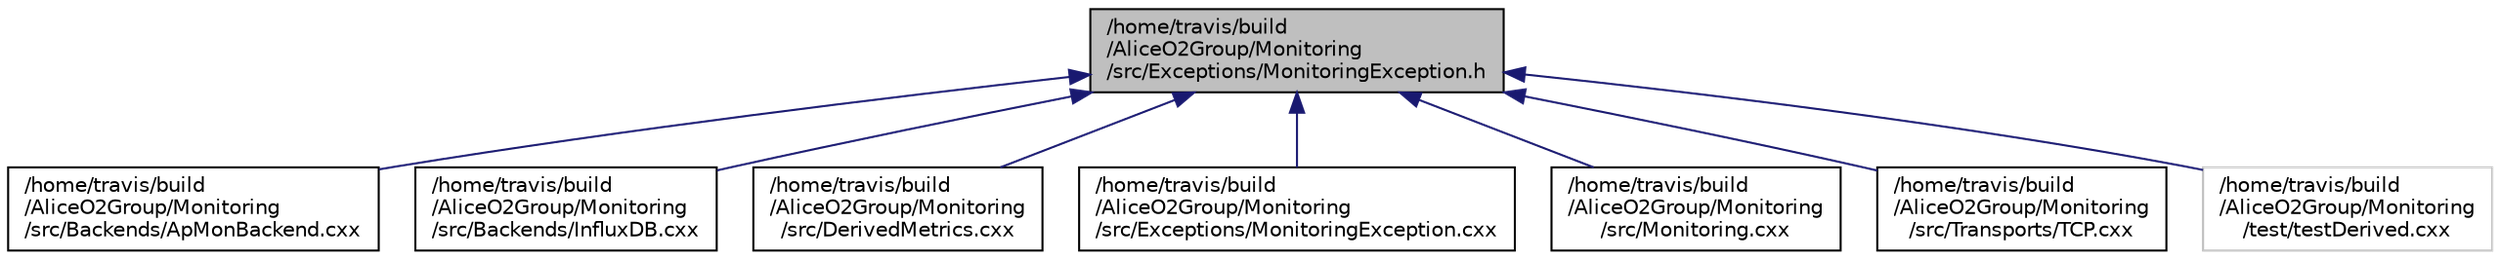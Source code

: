 digraph "/home/travis/build/AliceO2Group/Monitoring/src/Exceptions/MonitoringException.h"
{
 // INTERACTIVE_SVG=YES
  bgcolor="transparent";
  edge [fontname="Helvetica",fontsize="10",labelfontname="Helvetica",labelfontsize="10"];
  node [fontname="Helvetica",fontsize="10",shape=record];
  Node1 [label="/home/travis/build\l/AliceO2Group/Monitoring\l/src/Exceptions/MonitoringException.h",height=0.2,width=0.4,color="black", fillcolor="grey75", style="filled", fontcolor="black"];
  Node1 -> Node2 [dir="back",color="midnightblue",fontsize="10",style="solid",fontname="Helvetica"];
  Node2 [label="/home/travis/build\l/AliceO2Group/Monitoring\l/src/Backends/ApMonBackend.cxx",height=0.2,width=0.4,color="black",URL="$ApMonBackend_8cxx.html"];
  Node1 -> Node3 [dir="back",color="midnightblue",fontsize="10",style="solid",fontname="Helvetica"];
  Node3 [label="/home/travis/build\l/AliceO2Group/Monitoring\l/src/Backends/InfluxDB.cxx",height=0.2,width=0.4,color="black",URL="$InfluxDB_8cxx.html"];
  Node1 -> Node4 [dir="back",color="midnightblue",fontsize="10",style="solid",fontname="Helvetica"];
  Node4 [label="/home/travis/build\l/AliceO2Group/Monitoring\l/src/DerivedMetrics.cxx",height=0.2,width=0.4,color="black",URL="$DerivedMetrics_8cxx.html"];
  Node1 -> Node5 [dir="back",color="midnightblue",fontsize="10",style="solid",fontname="Helvetica"];
  Node5 [label="/home/travis/build\l/AliceO2Group/Monitoring\l/src/Exceptions/MonitoringException.cxx",height=0.2,width=0.4,color="black",URL="$MonitoringException_8cxx.html"];
  Node1 -> Node6 [dir="back",color="midnightblue",fontsize="10",style="solid",fontname="Helvetica"];
  Node6 [label="/home/travis/build\l/AliceO2Group/Monitoring\l/src/Monitoring.cxx",height=0.2,width=0.4,color="black",URL="$Monitoring_8cxx.html"];
  Node1 -> Node7 [dir="back",color="midnightblue",fontsize="10",style="solid",fontname="Helvetica"];
  Node7 [label="/home/travis/build\l/AliceO2Group/Monitoring\l/src/Transports/TCP.cxx",height=0.2,width=0.4,color="black",URL="$TCP_8cxx.html"];
  Node1 -> Node8 [dir="back",color="midnightblue",fontsize="10",style="solid",fontname="Helvetica"];
  Node8 [label="/home/travis/build\l/AliceO2Group/Monitoring\l/test/testDerived.cxx",height=0.2,width=0.4,color="grey75"];
}
